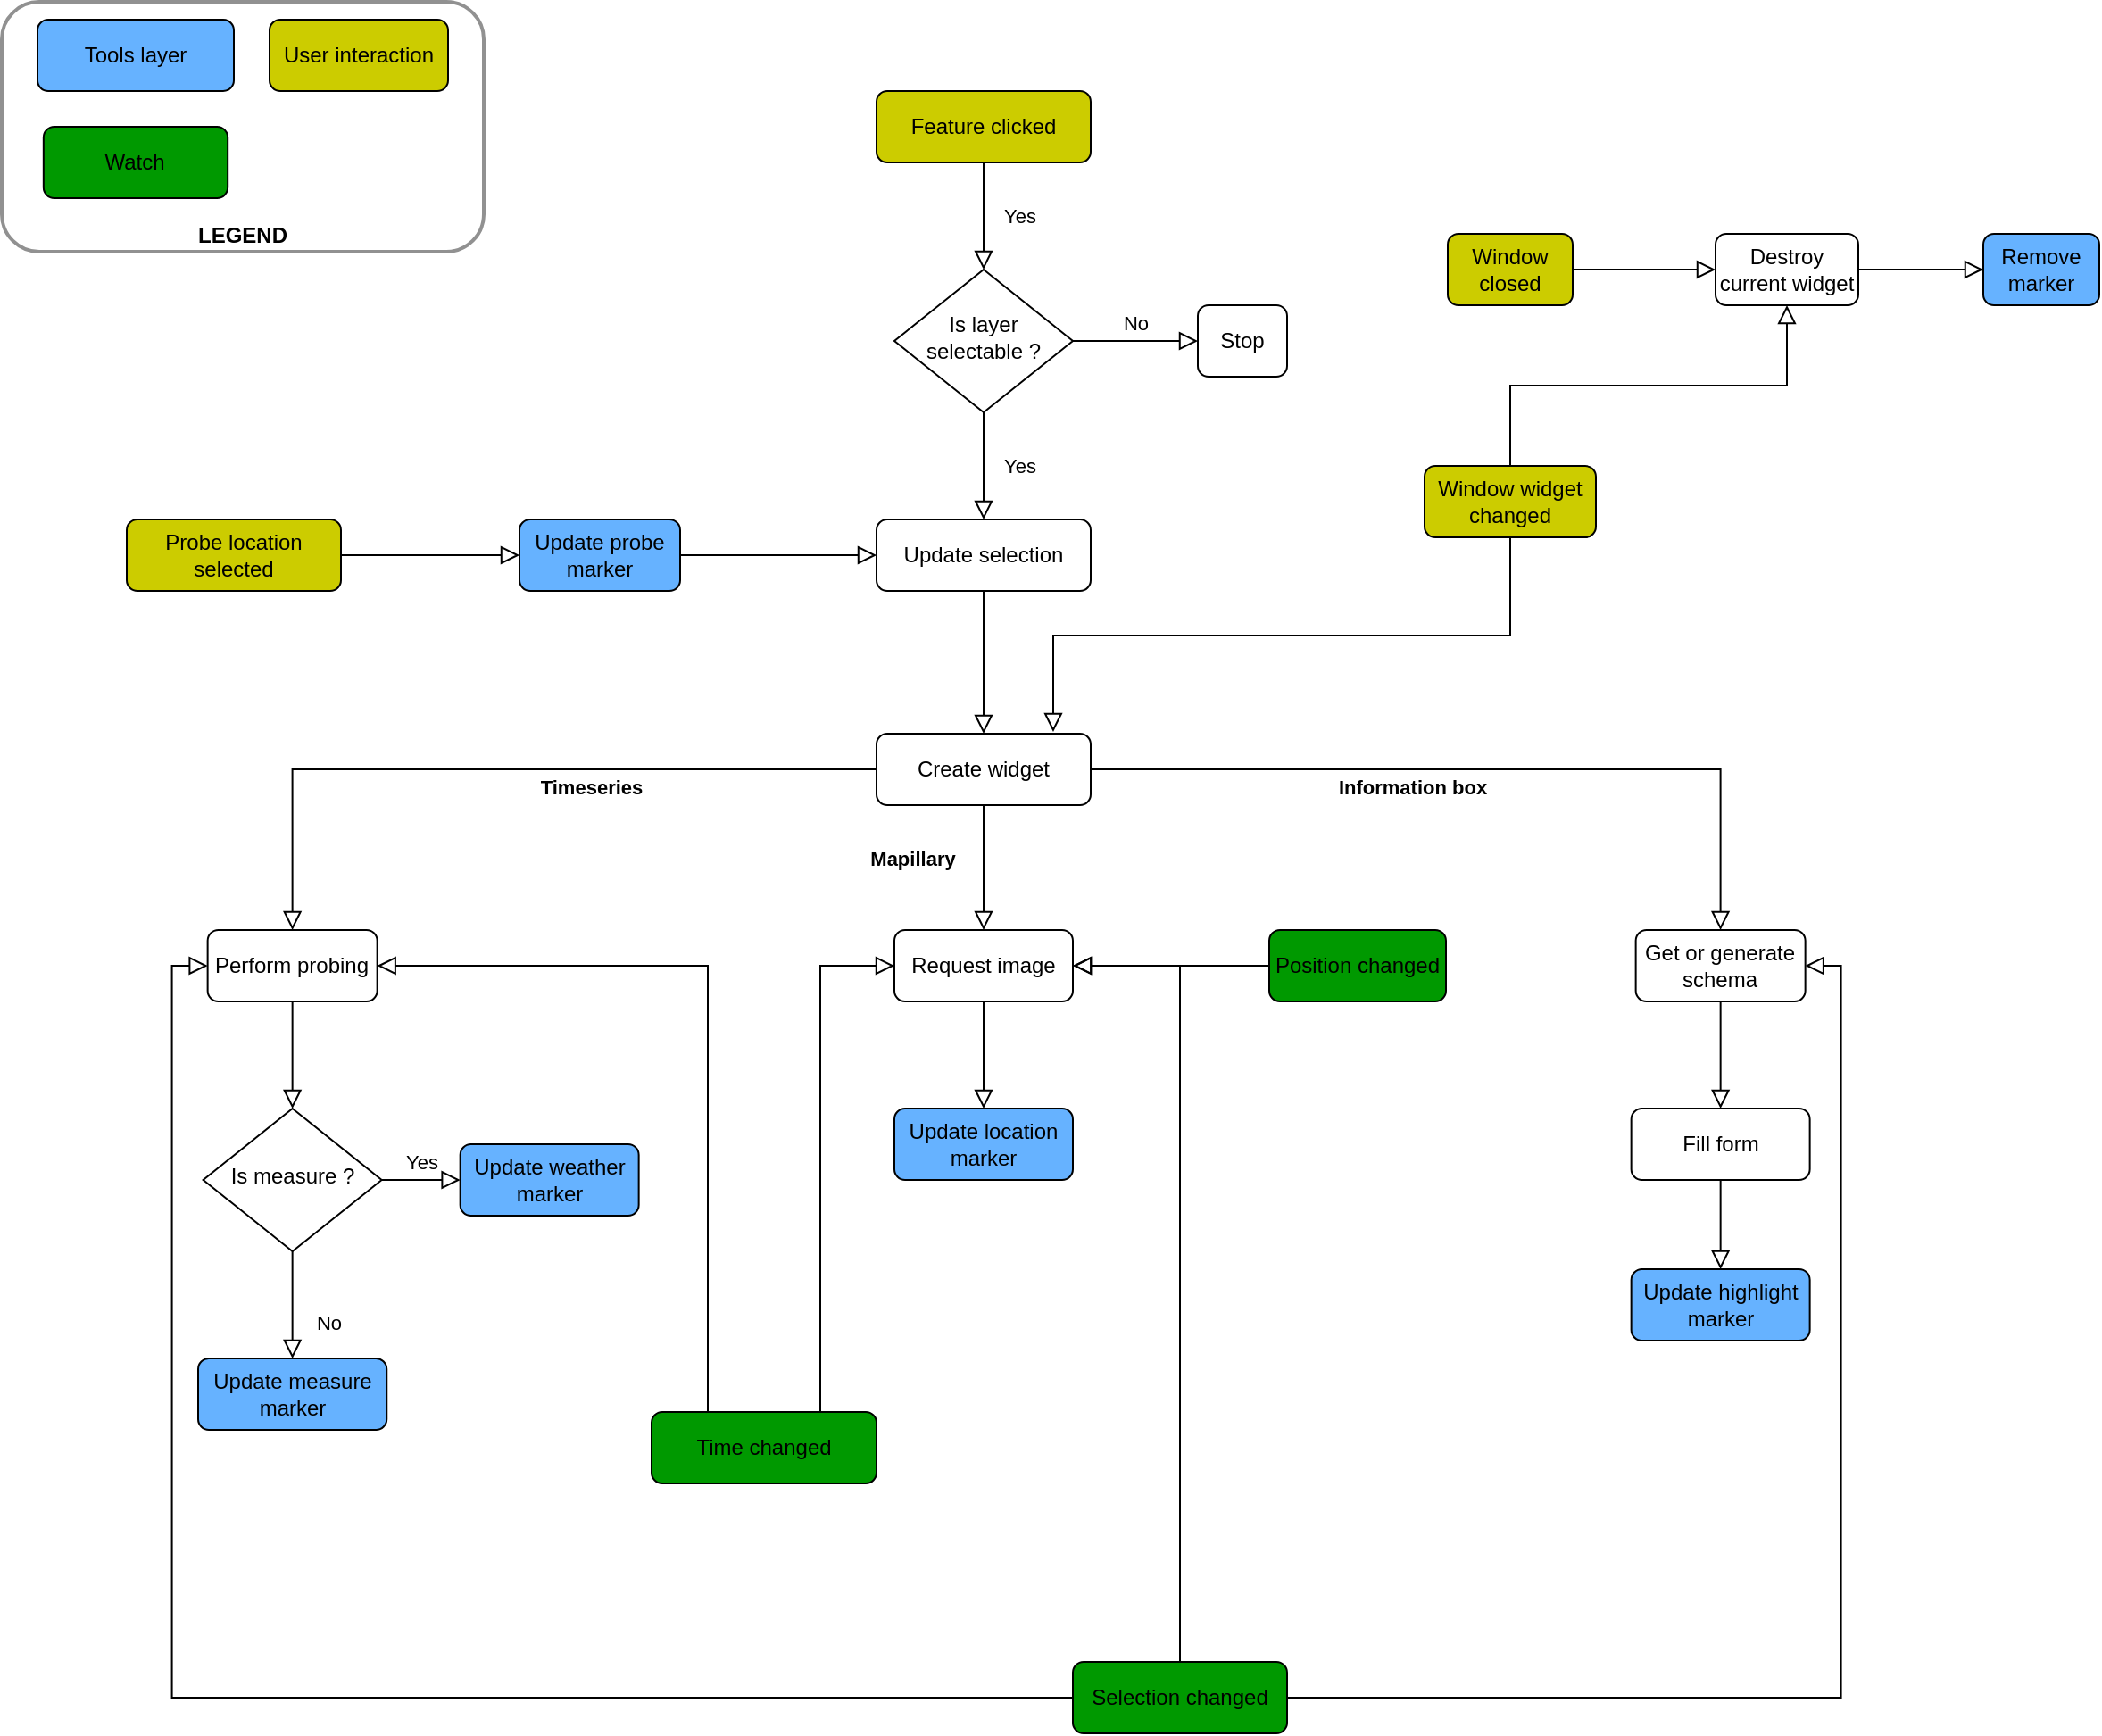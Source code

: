 <mxfile version="13.0.2" type="github">
  <diagram id="C5RBs43oDa-KdzZeNtuy" name="Page-1">
    <mxGraphModel dx="1422" dy="794" grid="1" gridSize="10" guides="1" tooltips="1" connect="1" arrows="1" fold="1" page="1" pageScale="1" pageWidth="827" pageHeight="1169" math="0" shadow="0">
      <root>
        <mxCell id="WIyWlLk6GJQsqaUBKTNV-0" />
        <mxCell id="WIyWlLk6GJQsqaUBKTNV-1" parent="WIyWlLk6GJQsqaUBKTNV-0" />
        <mxCell id="WIyWlLk6GJQsqaUBKTNV-2" value="Timeseries" style="rounded=0;html=1;jettySize=auto;orthogonalLoop=1;fontSize=11;endArrow=block;endFill=0;endSize=8;strokeWidth=1;shadow=0;labelBackgroundColor=none;edgeStyle=orthogonalEdgeStyle;fontStyle=1;exitX=0;exitY=0.5;exitDx=0;exitDy=0;entryX=0.5;entryY=0;entryDx=0;entryDy=0;" parent="WIyWlLk6GJQsqaUBKTNV-1" source="vfSfb78cWZUa1gDCjAym-4" target="ssbct8zx-_CwylW5RjRk-0" edge="1">
          <mxGeometry x="-0.231" y="10" relative="1" as="geometry">
            <mxPoint as="offset" />
            <mxPoint x="362.82" y="350" as="sourcePoint" />
            <mxPoint x="222.82" y="490" as="targetPoint" />
          </mxGeometry>
        </mxCell>
        <mxCell id="WIyWlLk6GJQsqaUBKTNV-8" value="No" style="rounded=0;html=1;jettySize=auto;orthogonalLoop=1;fontSize=11;endArrow=block;endFill=0;endSize=8;strokeWidth=1;shadow=0;labelBackgroundColor=none;edgeStyle=orthogonalEdgeStyle;" parent="WIyWlLk6GJQsqaUBKTNV-1" source="WIyWlLk6GJQsqaUBKTNV-10" target="WIyWlLk6GJQsqaUBKTNV-11" edge="1">
          <mxGeometry x="0.333" y="20" relative="1" as="geometry">
            <mxPoint as="offset" />
          </mxGeometry>
        </mxCell>
        <mxCell id="WIyWlLk6GJQsqaUBKTNV-9" value="Yes" style="edgeStyle=orthogonalEdgeStyle;rounded=0;html=1;jettySize=auto;orthogonalLoop=1;fontSize=11;endArrow=block;endFill=0;endSize=8;strokeWidth=1;shadow=0;labelBackgroundColor=none;" parent="WIyWlLk6GJQsqaUBKTNV-1" source="WIyWlLk6GJQsqaUBKTNV-10" target="WIyWlLk6GJQsqaUBKTNV-12" edge="1">
          <mxGeometry y="10" relative="1" as="geometry">
            <mxPoint as="offset" />
          </mxGeometry>
        </mxCell>
        <mxCell id="WIyWlLk6GJQsqaUBKTNV-10" value="Is measure ?" style="rhombus;whiteSpace=wrap;html=1;shadow=0;fontFamily=Helvetica;fontSize=12;align=center;strokeWidth=1;spacing=6;spacingTop=-4;" parent="WIyWlLk6GJQsqaUBKTNV-1" vertex="1">
          <mxGeometry x="172.82" y="650" width="100" height="80" as="geometry" />
        </mxCell>
        <mxCell id="WIyWlLk6GJQsqaUBKTNV-11" value="Update measure marker" style="rounded=1;whiteSpace=wrap;html=1;fontSize=12;glass=0;strokeWidth=1;shadow=0;fillColor=#66B2FF;" parent="WIyWlLk6GJQsqaUBKTNV-1" vertex="1">
          <mxGeometry x="170" y="790" width="105.63" height="40" as="geometry" />
        </mxCell>
        <mxCell id="WIyWlLk6GJQsqaUBKTNV-12" value="Update weather marker" style="rounded=1;whiteSpace=wrap;html=1;fontSize=12;glass=0;strokeWidth=1;shadow=0;fillColor=#66B2FF;" parent="WIyWlLk6GJQsqaUBKTNV-1" vertex="1">
          <mxGeometry x="316.82" y="670" width="100" height="40" as="geometry" />
        </mxCell>
        <mxCell id="pCW0Gb2x2I5zyQrK6hDG-2" style="edgeStyle=orthogonalEdgeStyle;rounded=0;orthogonalLoop=1;jettySize=auto;html=1;exitX=0.5;exitY=1;exitDx=0;exitDy=0;entryX=0.5;entryY=0;entryDx=0;entryDy=0;endArrow=block;endFill=0;endSize=8;" parent="WIyWlLk6GJQsqaUBKTNV-1" source="ssbct8zx-_CwylW5RjRk-0" target="WIyWlLk6GJQsqaUBKTNV-10" edge="1">
          <mxGeometry relative="1" as="geometry" />
        </mxCell>
        <mxCell id="ssbct8zx-_CwylW5RjRk-0" value="Perform probing" style="rounded=1;whiteSpace=wrap;html=1;fontSize=12;glass=0;strokeWidth=1;shadow=0;" parent="WIyWlLk6GJQsqaUBKTNV-1" vertex="1">
          <mxGeometry x="175.32" y="550" width="95" height="40" as="geometry" />
        </mxCell>
        <mxCell id="ssbct8zx-_CwylW5RjRk-12" value="Update location marker" style="rounded=1;whiteSpace=wrap;html=1;fontSize=12;glass=0;strokeWidth=1;shadow=0;fillColor=#66B2FF;" parent="WIyWlLk6GJQsqaUBKTNV-1" vertex="1">
          <mxGeometry x="560" y="650" width="100" height="40" as="geometry" />
        </mxCell>
        <mxCell id="ssbct8zx-_CwylW5RjRk-13" value="Request image" style="rounded=1;whiteSpace=wrap;html=1;fontSize=12;glass=0;strokeWidth=1;shadow=0;" parent="WIyWlLk6GJQsqaUBKTNV-1" vertex="1">
          <mxGeometry x="560" y="550" width="100" height="40" as="geometry" />
        </mxCell>
        <mxCell id="pCW0Gb2x2I5zyQrK6hDG-4" style="edgeStyle=orthogonalEdgeStyle;rounded=0;orthogonalLoop=1;jettySize=auto;html=1;exitX=0.5;exitY=1;exitDx=0;exitDy=0;endArrow=block;endFill=0;endSize=8;" parent="WIyWlLk6GJQsqaUBKTNV-1" source="ssbct8zx-_CwylW5RjRk-13" target="ssbct8zx-_CwylW5RjRk-12" edge="1">
          <mxGeometry relative="1" as="geometry">
            <mxPoint x="340" y="690" as="sourcePoint" />
            <mxPoint x="610" y="730" as="targetPoint" />
          </mxGeometry>
        </mxCell>
        <mxCell id="pCW0Gb2x2I5zyQrK6hDG-6" value="Mapillary" style="rounded=0;html=1;jettySize=auto;orthogonalLoop=1;fontSize=11;endArrow=block;endFill=0;endSize=8;strokeWidth=1;shadow=0;labelBackgroundColor=none;edgeStyle=orthogonalEdgeStyle;fontStyle=1;exitX=0.5;exitY=1;exitDx=0;exitDy=0;entryX=0.5;entryY=0;entryDx=0;entryDy=0;" parent="WIyWlLk6GJQsqaUBKTNV-1" source="vfSfb78cWZUa1gDCjAym-4" target="ssbct8zx-_CwylW5RjRk-13" edge="1">
          <mxGeometry x="-0.143" y="-40" relative="1" as="geometry">
            <mxPoint x="802.82" y="390" as="sourcePoint" />
            <mxPoint x="902.82" y="440" as="targetPoint" />
            <mxPoint as="offset" />
          </mxGeometry>
        </mxCell>
        <mxCell id="pCW0Gb2x2I5zyQrK6hDG-7" value="Yes" style="rounded=0;html=1;jettySize=auto;orthogonalLoop=1;fontSize=11;endArrow=block;endFill=0;endSize=8;strokeWidth=1;shadow=0;labelBackgroundColor=none;edgeStyle=orthogonalEdgeStyle;entryX=0.5;entryY=0;entryDx=0;entryDy=0;" parent="WIyWlLk6GJQsqaUBKTNV-1" source="pCW0Gb2x2I5zyQrK6hDG-9" target="WIyWlLk6GJQsqaUBKTNV-3" edge="1">
          <mxGeometry y="20" relative="1" as="geometry">
            <mxPoint as="offset" />
          </mxGeometry>
        </mxCell>
        <mxCell id="pCW0Gb2x2I5zyQrK6hDG-8" value="No" style="edgeStyle=orthogonalEdgeStyle;rounded=0;html=1;jettySize=auto;orthogonalLoop=1;fontSize=11;endArrow=block;endFill=0;endSize=8;strokeWidth=1;shadow=0;labelBackgroundColor=none;" parent="WIyWlLk6GJQsqaUBKTNV-1" source="pCW0Gb2x2I5zyQrK6hDG-9" target="pCW0Gb2x2I5zyQrK6hDG-10" edge="1">
          <mxGeometry y="10" relative="1" as="geometry">
            <mxPoint as="offset" />
          </mxGeometry>
        </mxCell>
        <mxCell id="pCW0Gb2x2I5zyQrK6hDG-9" value="Is layer selectable ?" style="rhombus;whiteSpace=wrap;html=1;shadow=0;fontFamily=Helvetica;fontSize=12;align=center;strokeWidth=1;spacing=6;spacingTop=-4;" parent="WIyWlLk6GJQsqaUBKTNV-1" vertex="1">
          <mxGeometry x="560" y="180" width="100" height="80" as="geometry" />
        </mxCell>
        <mxCell id="pCW0Gb2x2I5zyQrK6hDG-10" value="Stop" style="rounded=1;whiteSpace=wrap;html=1;fontSize=12;glass=0;strokeWidth=1;shadow=0;" parent="WIyWlLk6GJQsqaUBKTNV-1" vertex="1">
          <mxGeometry x="730" y="200" width="50" height="40" as="geometry" />
        </mxCell>
        <mxCell id="pCW0Gb2x2I5zyQrK6hDG-15" value="Fill form" style="rounded=1;whiteSpace=wrap;html=1;fontSize=12;glass=0;strokeWidth=1;shadow=0;" parent="WIyWlLk6GJQsqaUBKTNV-1" vertex="1">
          <mxGeometry x="972.82" y="650" width="100" height="40" as="geometry" />
        </mxCell>
        <mxCell id="pCW0Gb2x2I5zyQrK6hDG-16" style="edgeStyle=orthogonalEdgeStyle;rounded=0;orthogonalLoop=1;jettySize=auto;html=1;exitX=0.5;exitY=1;exitDx=0;exitDy=0;entryX=0.5;entryY=0;entryDx=0;entryDy=0;endArrow=block;endFill=0;endSize=8;" parent="WIyWlLk6GJQsqaUBKTNV-1" source="pCW0Gb2x2I5zyQrK6hDG-17" target="pCW0Gb2x2I5zyQrK6hDG-15" edge="1">
          <mxGeometry relative="1" as="geometry">
            <mxPoint x="1022.82" y="660" as="targetPoint" />
          </mxGeometry>
        </mxCell>
        <mxCell id="pCW0Gb2x2I5zyQrK6hDG-17" value="Get or generate schema" style="rounded=1;whiteSpace=wrap;html=1;fontSize=12;glass=0;strokeWidth=1;shadow=0;" parent="WIyWlLk6GJQsqaUBKTNV-1" vertex="1">
          <mxGeometry x="975.32" y="550" width="95" height="40" as="geometry" />
        </mxCell>
        <mxCell id="pCW0Gb2x2I5zyQrK6hDG-19" value="Information box" style="rounded=0;html=1;jettySize=auto;orthogonalLoop=1;fontSize=11;endArrow=block;endFill=0;endSize=8;strokeWidth=1;shadow=0;labelBackgroundColor=none;edgeStyle=orthogonalEdgeStyle;fontStyle=1;exitX=1;exitY=0.5;exitDx=0;exitDy=0;" parent="WIyWlLk6GJQsqaUBKTNV-1" source="vfSfb78cWZUa1gDCjAym-4" target="pCW0Gb2x2I5zyQrK6hDG-17" edge="1">
          <mxGeometry x="-0.187" y="-10" relative="1" as="geometry">
            <mxPoint x="1179.82" y="350" as="sourcePoint" />
            <mxPoint x="1229.82" y="500" as="targetPoint" />
            <mxPoint as="offset" />
          </mxGeometry>
        </mxCell>
        <mxCell id="pCW0Gb2x2I5zyQrK6hDG-20" value="Time changed" style="rounded=1;whiteSpace=wrap;html=1;fontSize=12;glass=0;strokeWidth=1;shadow=0;fillColor=#009900;" parent="WIyWlLk6GJQsqaUBKTNV-1" vertex="1">
          <mxGeometry x="424" y="820" width="126" height="40" as="geometry" />
        </mxCell>
        <mxCell id="pCW0Gb2x2I5zyQrK6hDG-21" style="edgeStyle=orthogonalEdgeStyle;rounded=0;orthogonalLoop=1;jettySize=auto;html=1;exitX=0.25;exitY=0;exitDx=0;exitDy=0;entryX=1;entryY=0.5;entryDx=0;entryDy=0;endArrow=block;endFill=0;endSize=8;" parent="WIyWlLk6GJQsqaUBKTNV-1" source="pCW0Gb2x2I5zyQrK6hDG-20" target="ssbct8zx-_CwylW5RjRk-0" edge="1">
          <mxGeometry relative="1" as="geometry">
            <mxPoint x="265.32" y="890" as="sourcePoint" />
            <mxPoint x="372.82" y="820" as="targetPoint" />
          </mxGeometry>
        </mxCell>
        <mxCell id="pCW0Gb2x2I5zyQrK6hDG-22" style="edgeStyle=orthogonalEdgeStyle;rounded=0;orthogonalLoop=1;jettySize=auto;html=1;exitX=0.75;exitY=0;exitDx=0;exitDy=0;entryX=0;entryY=0.5;entryDx=0;entryDy=0;endArrow=block;endFill=0;endSize=8;" parent="WIyWlLk6GJQsqaUBKTNV-1" source="pCW0Gb2x2I5zyQrK6hDG-20" target="ssbct8zx-_CwylW5RjRk-13" edge="1">
          <mxGeometry relative="1" as="geometry">
            <mxPoint x="406.82" y="1050" as="sourcePoint" />
            <mxPoint x="406.82" y="819" as="targetPoint" />
          </mxGeometry>
        </mxCell>
        <mxCell id="pCW0Gb2x2I5zyQrK6hDG-23" value="Probe location selected" style="rounded=1;whiteSpace=wrap;html=1;fontSize=12;glass=0;strokeWidth=1;shadow=0;fillColor=#CCCC00;" parent="WIyWlLk6GJQsqaUBKTNV-1" vertex="1">
          <mxGeometry x="130" y="320" width="120" height="40" as="geometry" />
        </mxCell>
        <mxCell id="pCW0Gb2x2I5zyQrK6hDG-24" style="edgeStyle=orthogonalEdgeStyle;rounded=0;orthogonalLoop=1;jettySize=auto;html=1;endArrow=block;endFill=0;endSize=8;entryX=0;entryY=0.5;entryDx=0;entryDy=0;" parent="WIyWlLk6GJQsqaUBKTNV-1" source="vfSfb78cWZUa1gDCjAym-16" target="WIyWlLk6GJQsqaUBKTNV-3" edge="1">
          <mxGeometry relative="1" as="geometry">
            <mxPoint x="120" y="1020" as="sourcePoint" />
            <mxPoint x="40" y="120" as="targetPoint" />
          </mxGeometry>
        </mxCell>
        <mxCell id="pCW0Gb2x2I5zyQrK6hDG-25" value="Window widget changed" style="rounded=1;whiteSpace=wrap;html=1;fontSize=12;glass=0;strokeWidth=1;shadow=0;fillColor=#CCCC00;" parent="WIyWlLk6GJQsqaUBKTNV-1" vertex="1">
          <mxGeometry x="857" y="290" width="96" height="40" as="geometry" />
        </mxCell>
        <mxCell id="pCW0Gb2x2I5zyQrK6hDG-29" value="Destroy current widget" style="rounded=1;whiteSpace=wrap;html=1;fontSize=12;glass=0;strokeWidth=1;shadow=0;" parent="WIyWlLk6GJQsqaUBKTNV-1" vertex="1">
          <mxGeometry x="1020" y="160" width="80" height="40" as="geometry" />
        </mxCell>
        <mxCell id="pCW0Gb2x2I5zyQrK6hDG-30" style="edgeStyle=orthogonalEdgeStyle;rounded=0;orthogonalLoop=1;jettySize=auto;html=1;exitX=1;exitY=0.5;exitDx=0;exitDy=0;entryX=0;entryY=0.5;entryDx=0;entryDy=0;endArrow=block;endFill=0;endSize=8;" parent="WIyWlLk6GJQsqaUBKTNV-1" source="vfSfb78cWZUa1gDCjAym-10" target="pCW0Gb2x2I5zyQrK6hDG-29" edge="1">
          <mxGeometry relative="1" as="geometry">
            <mxPoint x="852.5" y="-170" as="sourcePoint" />
            <mxPoint x="960" y="-240" as="targetPoint" />
          </mxGeometry>
        </mxCell>
        <mxCell id="pCW0Gb2x2I5zyQrK6hDG-33" value="Remove&lt;br&gt;marker" style="rounded=1;whiteSpace=wrap;html=1;fontSize=12;glass=0;strokeWidth=1;shadow=0;fillColor=#66B2FF;" parent="WIyWlLk6GJQsqaUBKTNV-1" vertex="1">
          <mxGeometry x="1170" y="160" width="65" height="40" as="geometry" />
        </mxCell>
        <mxCell id="pCW0Gb2x2I5zyQrK6hDG-34" style="edgeStyle=orthogonalEdgeStyle;rounded=0;orthogonalLoop=1;jettySize=auto;html=1;exitX=1;exitY=0.5;exitDx=0;exitDy=0;endArrow=block;endFill=0;endSize=8;" parent="WIyWlLk6GJQsqaUBKTNV-1" source="pCW0Gb2x2I5zyQrK6hDG-29" target="pCW0Gb2x2I5zyQrK6hDG-33" edge="1">
          <mxGeometry relative="1" as="geometry">
            <mxPoint x="852.5" y="-170" as="sourcePoint" />
            <mxPoint x="1180" y="180" as="targetPoint" />
          </mxGeometry>
        </mxCell>
        <mxCell id="vfSfb78cWZUa1gDCjAym-0" value="Feature clicked" style="rounded=1;whiteSpace=wrap;html=1;fontSize=12;glass=0;strokeWidth=1;shadow=0;fillColor=#CCCC00;" vertex="1" parent="WIyWlLk6GJQsqaUBKTNV-1">
          <mxGeometry x="550" y="80" width="120" height="40" as="geometry" />
        </mxCell>
        <mxCell id="WIyWlLk6GJQsqaUBKTNV-3" value="Update selection" style="rounded=1;whiteSpace=wrap;html=1;fontSize=12;glass=0;strokeWidth=1;shadow=0;" parent="WIyWlLk6GJQsqaUBKTNV-1" vertex="1">
          <mxGeometry x="550" y="320" width="120" height="40" as="geometry" />
        </mxCell>
        <mxCell id="vfSfb78cWZUa1gDCjAym-4" value="Create widget" style="rounded=1;whiteSpace=wrap;html=1;fontSize=12;glass=0;strokeWidth=1;shadow=0;" vertex="1" parent="WIyWlLk6GJQsqaUBKTNV-1">
          <mxGeometry x="550" y="440" width="120" height="40" as="geometry" />
        </mxCell>
        <mxCell id="vfSfb78cWZUa1gDCjAym-6" style="edgeStyle=orthogonalEdgeStyle;rounded=0;orthogonalLoop=1;jettySize=auto;html=1;exitX=0.5;exitY=1;exitDx=0;exitDy=0;endArrow=block;endFill=0;endSize=8;entryX=0.5;entryY=0;entryDx=0;entryDy=0;" edge="1" parent="WIyWlLk6GJQsqaUBKTNV-1" source="WIyWlLk6GJQsqaUBKTNV-3" target="vfSfb78cWZUa1gDCjAym-4">
          <mxGeometry relative="1" as="geometry">
            <mxPoint x="620" y="650" as="sourcePoint" />
            <mxPoint x="610" y="400" as="targetPoint" />
          </mxGeometry>
        </mxCell>
        <mxCell id="vfSfb78cWZUa1gDCjAym-10" value="Window closed" style="rounded=1;whiteSpace=wrap;html=1;fillColor=#CCCC00;" vertex="1" parent="WIyWlLk6GJQsqaUBKTNV-1">
          <mxGeometry x="870" y="160" width="70" height="40" as="geometry" />
        </mxCell>
        <mxCell id="vfSfb78cWZUa1gDCjAym-11" value="Update highlight marker" style="rounded=1;whiteSpace=wrap;html=1;fontSize=12;glass=0;strokeWidth=1;shadow=0;fillColor=#66B2FF;" vertex="1" parent="WIyWlLk6GJQsqaUBKTNV-1">
          <mxGeometry x="972.82" y="740" width="100" height="40" as="geometry" />
        </mxCell>
        <mxCell id="vfSfb78cWZUa1gDCjAym-12" style="edgeStyle=orthogonalEdgeStyle;rounded=0;orthogonalLoop=1;jettySize=auto;html=1;exitX=0.5;exitY=1;exitDx=0;exitDy=0;entryX=0.5;entryY=0;entryDx=0;entryDy=0;endArrow=block;endFill=0;endSize=8;" edge="1" parent="WIyWlLk6GJQsqaUBKTNV-1" target="vfSfb78cWZUa1gDCjAym-11" source="pCW0Gb2x2I5zyQrK6hDG-15">
          <mxGeometry relative="1" as="geometry">
            <mxPoint x="1020.32" y="710" as="sourcePoint" />
            <mxPoint x="1020.32" y="780" as="targetPoint" />
          </mxGeometry>
        </mxCell>
        <mxCell id="vfSfb78cWZUa1gDCjAym-13" style="edgeStyle=orthogonalEdgeStyle;rounded=0;orthogonalLoop=1;jettySize=auto;html=1;exitX=0.5;exitY=1;exitDx=0;exitDy=0;endArrow=block;endFill=0;endSize=8;entryX=0.825;entryY=-0.025;entryDx=0;entryDy=0;entryPerimeter=0;" edge="1" parent="WIyWlLk6GJQsqaUBKTNV-1" source="pCW0Gb2x2I5zyQrK6hDG-25" target="vfSfb78cWZUa1gDCjAym-4">
          <mxGeometry relative="1" as="geometry">
            <mxPoint x="1150" y="390" as="sourcePoint" />
            <mxPoint x="1230" y="390" as="targetPoint" />
          </mxGeometry>
        </mxCell>
        <mxCell id="vfSfb78cWZUa1gDCjAym-15" style="edgeStyle=orthogonalEdgeStyle;rounded=0;orthogonalLoop=1;jettySize=auto;html=1;exitX=0.5;exitY=0;exitDx=0;exitDy=0;endArrow=block;endFill=0;endSize=8;entryX=0.5;entryY=1;entryDx=0;entryDy=0;" edge="1" parent="WIyWlLk6GJQsqaUBKTNV-1" source="pCW0Gb2x2I5zyQrK6hDG-25" target="pCW0Gb2x2I5zyQrK6hDG-29">
          <mxGeometry relative="1" as="geometry">
            <mxPoint x="1110" y="270" as="sourcePoint" />
            <mxPoint x="1100" y="170" as="targetPoint" />
          </mxGeometry>
        </mxCell>
        <mxCell id="vfSfb78cWZUa1gDCjAym-16" value="Update probe marker" style="rounded=1;whiteSpace=wrap;html=1;fontSize=12;glass=0;strokeWidth=1;shadow=0;fillColor=#66B2FF;" vertex="1" parent="WIyWlLk6GJQsqaUBKTNV-1">
          <mxGeometry x="350" y="320" width="90" height="40" as="geometry" />
        </mxCell>
        <mxCell id="vfSfb78cWZUa1gDCjAym-17" style="edgeStyle=orthogonalEdgeStyle;rounded=0;orthogonalLoop=1;jettySize=auto;html=1;exitX=1;exitY=0.5;exitDx=0;exitDy=0;endArrow=block;endFill=0;endSize=8;entryX=0;entryY=0.5;entryDx=0;entryDy=0;" edge="1" parent="WIyWlLk6GJQsqaUBKTNV-1" source="pCW0Gb2x2I5zyQrK6hDG-23" target="vfSfb78cWZUa1gDCjAym-16">
          <mxGeometry relative="1" as="geometry">
            <mxPoint x="220" y="350" as="sourcePoint" />
            <mxPoint x="580" y="470" as="targetPoint" />
          </mxGeometry>
        </mxCell>
        <mxCell id="vfSfb78cWZUa1gDCjAym-21" value="Position changed" style="rounded=1;whiteSpace=wrap;html=1;fontSize=12;glass=0;strokeWidth=1;shadow=0;fillColor=#009900;" vertex="1" parent="WIyWlLk6GJQsqaUBKTNV-1">
          <mxGeometry x="770" y="550" width="99" height="40" as="geometry" />
        </mxCell>
        <mxCell id="vfSfb78cWZUa1gDCjAym-22" style="edgeStyle=orthogonalEdgeStyle;rounded=0;orthogonalLoop=1;jettySize=auto;html=1;exitX=0;exitY=0.5;exitDx=0;exitDy=0;entryX=1;entryY=0.5;entryDx=0;entryDy=0;endArrow=block;endFill=0;endSize=8;" edge="1" parent="WIyWlLk6GJQsqaUBKTNV-1" source="vfSfb78cWZUa1gDCjAym-21" target="ssbct8zx-_CwylW5RjRk-13">
          <mxGeometry relative="1" as="geometry">
            <mxPoint x="528.5" y="830" as="sourcePoint" />
            <mxPoint x="570" y="580" as="targetPoint" />
          </mxGeometry>
        </mxCell>
        <mxCell id="vfSfb78cWZUa1gDCjAym-24" value="Selection changed" style="rounded=1;whiteSpace=wrap;html=1;fontSize=12;glass=0;strokeWidth=1;shadow=0;fillColor=#009900;" vertex="1" parent="WIyWlLk6GJQsqaUBKTNV-1">
          <mxGeometry x="660" y="960" width="120" height="40" as="geometry" />
        </mxCell>
        <mxCell id="vfSfb78cWZUa1gDCjAym-25" style="edgeStyle=orthogonalEdgeStyle;rounded=0;orthogonalLoop=1;jettySize=auto;html=1;exitX=0.5;exitY=0;exitDx=0;exitDy=0;entryX=1;entryY=0.5;entryDx=0;entryDy=0;endArrow=block;endFill=0;endSize=8;" edge="1" parent="WIyWlLk6GJQsqaUBKTNV-1" source="vfSfb78cWZUa1gDCjAym-24" target="ssbct8zx-_CwylW5RjRk-13">
          <mxGeometry relative="1" as="geometry">
            <mxPoint x="528.5" y="830" as="sourcePoint" />
            <mxPoint x="570" y="580" as="targetPoint" />
            <Array as="points">
              <mxPoint x="720" y="570" />
            </Array>
          </mxGeometry>
        </mxCell>
        <mxCell id="vfSfb78cWZUa1gDCjAym-26" style="edgeStyle=orthogonalEdgeStyle;rounded=0;orthogonalLoop=1;jettySize=auto;html=1;exitX=0;exitY=0.5;exitDx=0;exitDy=0;entryX=0;entryY=0.5;entryDx=0;entryDy=0;endArrow=block;endFill=0;endSize=8;" edge="1" parent="WIyWlLk6GJQsqaUBKTNV-1" source="vfSfb78cWZUa1gDCjAym-24" target="ssbct8zx-_CwylW5RjRk-0">
          <mxGeometry relative="1" as="geometry">
            <mxPoint x="820" y="970" as="sourcePoint" />
            <mxPoint x="645" y="600" as="targetPoint" />
          </mxGeometry>
        </mxCell>
        <mxCell id="vfSfb78cWZUa1gDCjAym-27" style="edgeStyle=orthogonalEdgeStyle;rounded=0;orthogonalLoop=1;jettySize=auto;html=1;exitX=1;exitY=0.5;exitDx=0;exitDy=0;entryX=1;entryY=0.5;entryDx=0;entryDy=0;endArrow=block;endFill=0;endSize=8;" edge="1" parent="WIyWlLk6GJQsqaUBKTNV-1" source="vfSfb78cWZUa1gDCjAym-24" target="pCW0Gb2x2I5zyQrK6hDG-17">
          <mxGeometry relative="1" as="geometry">
            <mxPoint x="760" y="990" as="sourcePoint" />
            <mxPoint x="185.32" y="580" as="targetPoint" />
          </mxGeometry>
        </mxCell>
        <mxCell id="vfSfb78cWZUa1gDCjAym-33" value="" style="group" vertex="1" connectable="0" parent="WIyWlLk6GJQsqaUBKTNV-1">
          <mxGeometry x="60" y="30" width="270" height="140" as="geometry" />
        </mxCell>
        <mxCell id="vfSfb78cWZUa1gDCjAym-23" value="Tools layer" style="rounded=1;whiteSpace=wrap;html=1;fontSize=12;glass=0;strokeWidth=1;shadow=0;fillColor=#66B2FF;" vertex="1" parent="vfSfb78cWZUa1gDCjAym-33">
          <mxGeometry x="20" y="10" width="110" height="40" as="geometry" />
        </mxCell>
        <mxCell id="vfSfb78cWZUa1gDCjAym-28" value="Watch" style="rounded=1;whiteSpace=wrap;html=1;fontSize=12;glass=0;strokeWidth=1;shadow=0;fillColor=#009900;" vertex="1" parent="vfSfb78cWZUa1gDCjAym-33">
          <mxGeometry x="23.41" y="70" width="103.18" height="40" as="geometry" />
        </mxCell>
        <mxCell id="vfSfb78cWZUa1gDCjAym-29" value="User interaction" style="rounded=1;whiteSpace=wrap;html=1;fillColor=#CCCC00;" vertex="1" parent="vfSfb78cWZUa1gDCjAym-33">
          <mxGeometry x="150" y="10" width="100" height="40" as="geometry" />
        </mxCell>
        <mxCell id="vfSfb78cWZUa1gDCjAym-32" value="LEGEND" style="rounded=1;whiteSpace=wrap;html=1;fillColor=#FFFFFF00;strokeWidth=2;strokeColor=#919191;verticalAlign=bottom;fontStyle=1" vertex="1" parent="vfSfb78cWZUa1gDCjAym-33">
          <mxGeometry width="270" height="140" as="geometry" />
        </mxCell>
        <mxCell id="vfSfb78cWZUa1gDCjAym-35" value="Yes" style="rounded=0;html=1;jettySize=auto;orthogonalLoop=1;fontSize=11;endArrow=block;endFill=0;endSize=8;strokeWidth=1;shadow=0;labelBackgroundColor=none;edgeStyle=orthogonalEdgeStyle;exitX=0.5;exitY=1;exitDx=0;exitDy=0;" edge="1" parent="WIyWlLk6GJQsqaUBKTNV-1" source="vfSfb78cWZUa1gDCjAym-0" target="pCW0Gb2x2I5zyQrK6hDG-9">
          <mxGeometry y="20" relative="1" as="geometry">
            <mxPoint as="offset" />
            <mxPoint x="620" y="280" as="sourcePoint" />
            <mxPoint x="620" y="330" as="targetPoint" />
          </mxGeometry>
        </mxCell>
      </root>
    </mxGraphModel>
  </diagram>
</mxfile>
